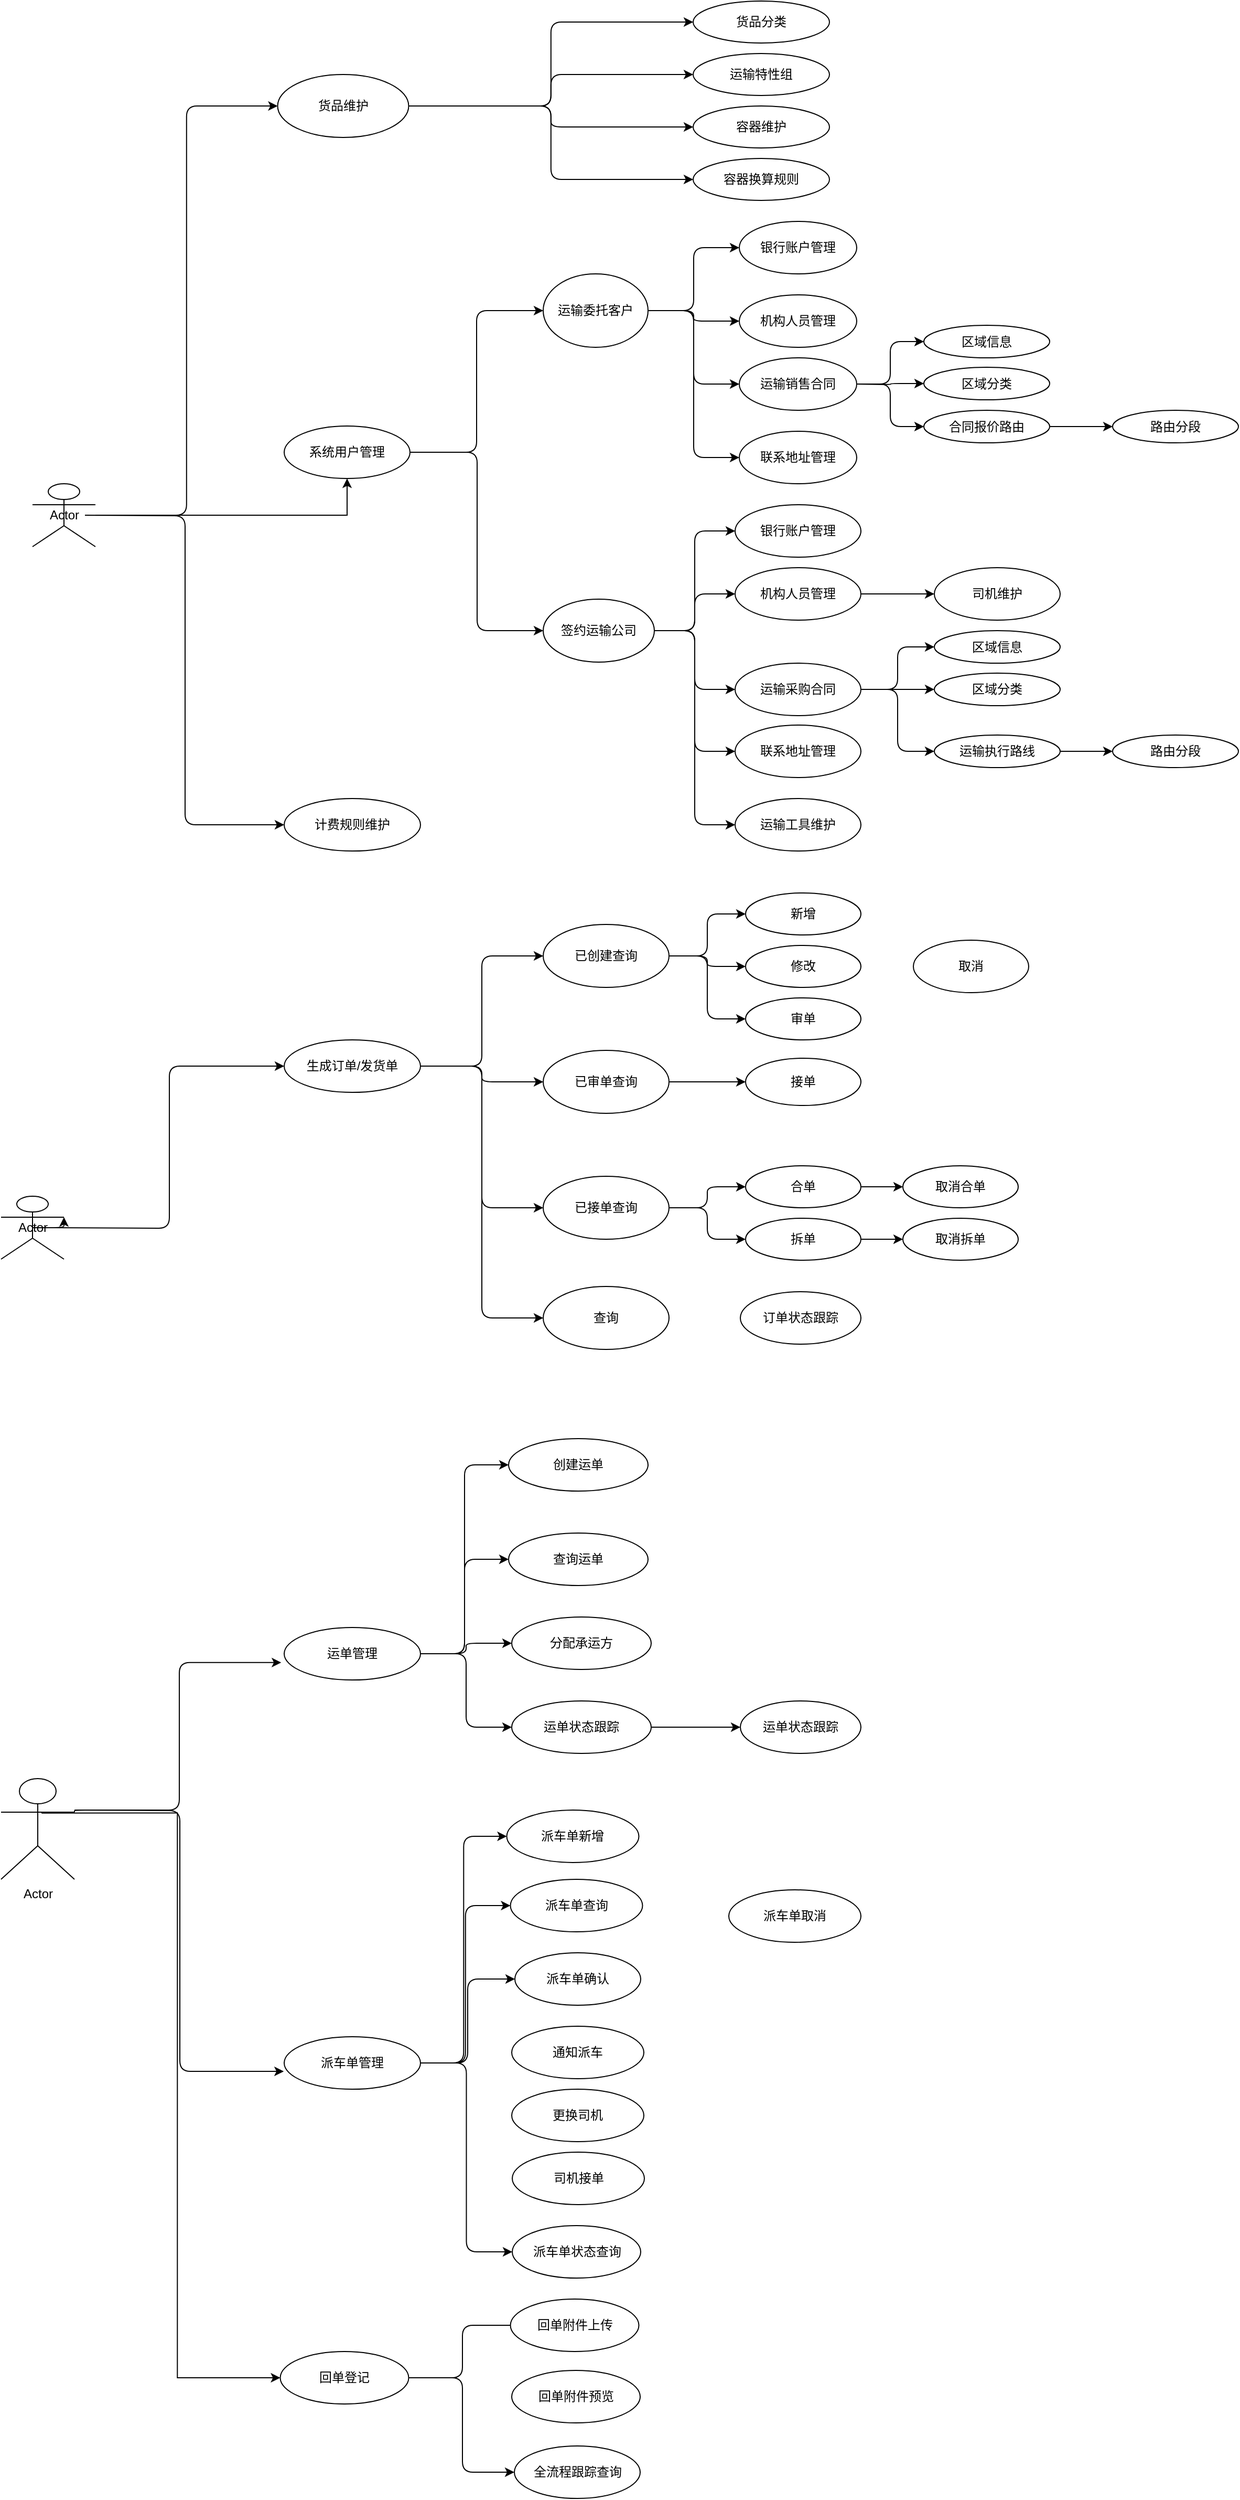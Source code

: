 <mxfile version="14.6.11" type="github">
  <diagram id="kKTmRhR4mgK1cSBu-74n" name="Page-1">
    <mxGraphModel dx="1865" dy="553" grid="1" gridSize="10" guides="1" tooltips="1" connect="1" arrows="1" fold="1" page="1" pageScale="1" pageWidth="827" pageHeight="1169" math="0" shadow="0">
      <root>
        <mxCell id="0" />
        <mxCell id="1" parent="0" />
        <mxCell id="11TxupdLAGD5MneOCEoi-136" style="edgeStyle=orthogonalEdgeStyle;orthogonalLoop=1;jettySize=auto;html=1;entryX=0;entryY=0.5;entryDx=0;entryDy=0;" parent="1" source="11TxupdLAGD5MneOCEoi-1" target="11TxupdLAGD5MneOCEoi-3" edge="1">
          <mxGeometry relative="1" as="geometry" />
        </mxCell>
        <mxCell id="11TxupdLAGD5MneOCEoi-138" style="edgeStyle=orthogonalEdgeStyle;orthogonalLoop=1;jettySize=auto;html=1;entryX=0;entryY=0.5;entryDx=0;entryDy=0;" parent="1" target="11TxupdLAGD5MneOCEoi-62" edge="1">
          <mxGeometry relative="1" as="geometry">
            <mxPoint x="-150" y="520" as="sourcePoint" />
          </mxGeometry>
        </mxCell>
        <mxCell id="xNCEri01r_94GPl6kIxv-6" style="edgeStyle=orthogonalEdgeStyle;rounded=0;orthogonalLoop=1;jettySize=auto;html=1;entryX=0.5;entryY=1;entryDx=0;entryDy=0;" edge="1" parent="1" source="11TxupdLAGD5MneOCEoi-1" target="11TxupdLAGD5MneOCEoi-9">
          <mxGeometry relative="1" as="geometry" />
        </mxCell>
        <mxCell id="11TxupdLAGD5MneOCEoi-1" value="Actor" style="shape=umlActor;verticalLabelPosition=middle;verticalAlign=middle;html=1;labelPosition=center;align=center;" parent="1" vertex="1">
          <mxGeometry x="-200" y="490" width="60" height="60" as="geometry" />
        </mxCell>
        <mxCell id="11TxupdLAGD5MneOCEoi-19" style="edgeStyle=orthogonalEdgeStyle;orthogonalLoop=1;jettySize=auto;html=1;exitX=1;exitY=0.5;exitDx=0;exitDy=0;entryX=0;entryY=0.5;entryDx=0;entryDy=0;labelPosition=center;verticalLabelPosition=middle;align=center;verticalAlign=middle;" parent="1" source="11TxupdLAGD5MneOCEoi-3" target="11TxupdLAGD5MneOCEoi-6" edge="1">
          <mxGeometry relative="1" as="geometry" />
        </mxCell>
        <mxCell id="11TxupdLAGD5MneOCEoi-20" style="edgeStyle=orthogonalEdgeStyle;orthogonalLoop=1;jettySize=auto;html=1;exitX=1;exitY=0.5;exitDx=0;exitDy=0;entryX=0;entryY=0.5;entryDx=0;entryDy=0;labelPosition=center;verticalLabelPosition=middle;align=center;verticalAlign=middle;" parent="1" source="11TxupdLAGD5MneOCEoi-3" target="11TxupdLAGD5MneOCEoi-7" edge="1">
          <mxGeometry relative="1" as="geometry" />
        </mxCell>
        <mxCell id="11TxupdLAGD5MneOCEoi-21" style="edgeStyle=orthogonalEdgeStyle;orthogonalLoop=1;jettySize=auto;html=1;exitX=1;exitY=0.5;exitDx=0;exitDy=0;entryX=0;entryY=0.5;entryDx=0;entryDy=0;labelPosition=center;verticalLabelPosition=middle;align=center;verticalAlign=middle;" parent="1" source="11TxupdLAGD5MneOCEoi-3" target="11TxupdLAGD5MneOCEoi-8" edge="1">
          <mxGeometry relative="1" as="geometry" />
        </mxCell>
        <mxCell id="11TxupdLAGD5MneOCEoi-74" style="edgeStyle=orthogonalEdgeStyle;orthogonalLoop=1;jettySize=auto;html=1;exitX=1;exitY=0.5;exitDx=0;exitDy=0;entryX=0;entryY=0.5;entryDx=0;entryDy=0;labelPosition=center;verticalLabelPosition=middle;align=center;verticalAlign=middle;" parent="1" source="11TxupdLAGD5MneOCEoi-3" target="11TxupdLAGD5MneOCEoi-5" edge="1">
          <mxGeometry relative="1" as="geometry" />
        </mxCell>
        <mxCell id="11TxupdLAGD5MneOCEoi-3" value="货品维护" style="ellipse;whiteSpace=wrap;html=1;labelPosition=center;verticalLabelPosition=middle;align=center;verticalAlign=middle;" parent="1" vertex="1">
          <mxGeometry x="33.75" y="100" width="125" height="60" as="geometry" />
        </mxCell>
        <mxCell id="11TxupdLAGD5MneOCEoi-5" value="货品分类" style="ellipse;whiteSpace=wrap;html=1;labelPosition=center;verticalLabelPosition=middle;align=center;verticalAlign=middle;" parent="1" vertex="1">
          <mxGeometry x="430" y="30" width="130" height="40" as="geometry" />
        </mxCell>
        <mxCell id="11TxupdLAGD5MneOCEoi-6" value="运输特性组" style="ellipse;whiteSpace=wrap;html=1;labelPosition=center;verticalLabelPosition=middle;align=center;verticalAlign=middle;" parent="1" vertex="1">
          <mxGeometry x="430" y="80" width="130" height="40" as="geometry" />
        </mxCell>
        <mxCell id="11TxupdLAGD5MneOCEoi-7" value="容器维护" style="ellipse;whiteSpace=wrap;html=1;labelPosition=center;verticalLabelPosition=middle;align=center;verticalAlign=middle;" parent="1" vertex="1">
          <mxGeometry x="430" y="130" width="130" height="40" as="geometry" />
        </mxCell>
        <mxCell id="11TxupdLAGD5MneOCEoi-8" value="容器换算规则" style="ellipse;whiteSpace=wrap;html=1;labelPosition=center;verticalLabelPosition=middle;align=center;verticalAlign=middle;" parent="1" vertex="1">
          <mxGeometry x="430" y="180" width="130" height="40" as="geometry" />
        </mxCell>
        <mxCell id="11TxupdLAGD5MneOCEoi-39" style="edgeStyle=orthogonalEdgeStyle;orthogonalLoop=1;jettySize=auto;html=1;exitX=1;exitY=0.5;exitDx=0;exitDy=0;entryX=0;entryY=0.5;entryDx=0;entryDy=0;labelPosition=center;verticalLabelPosition=middle;align=center;verticalAlign=middle;" parent="1" source="11TxupdLAGD5MneOCEoi-9" target="11TxupdLAGD5MneOCEoi-10" edge="1">
          <mxGeometry relative="1" as="geometry" />
        </mxCell>
        <mxCell id="11TxupdLAGD5MneOCEoi-40" style="edgeStyle=orthogonalEdgeStyle;orthogonalLoop=1;jettySize=auto;html=1;exitX=1;exitY=0.5;exitDx=0;exitDy=0;entryX=0;entryY=0.5;entryDx=0;entryDy=0;labelPosition=center;verticalLabelPosition=middle;align=center;verticalAlign=middle;" parent="1" source="11TxupdLAGD5MneOCEoi-9" target="11TxupdLAGD5MneOCEoi-12" edge="1">
          <mxGeometry relative="1" as="geometry">
            <Array as="points">
              <mxPoint x="224" y="460" />
              <mxPoint x="224" y="630" />
            </Array>
          </mxGeometry>
        </mxCell>
        <mxCell id="11TxupdLAGD5MneOCEoi-9" value="系统用户管理" style="ellipse;whiteSpace=wrap;html=1;labelPosition=center;verticalLabelPosition=middle;align=center;verticalAlign=middle;" parent="1" vertex="1">
          <mxGeometry x="40" y="435" width="120" height="50" as="geometry" />
        </mxCell>
        <mxCell id="11TxupdLAGD5MneOCEoi-25" style="edgeStyle=orthogonalEdgeStyle;orthogonalLoop=1;jettySize=auto;html=1;exitX=1;exitY=0.5;exitDx=0;exitDy=0;entryX=0;entryY=0.5;entryDx=0;entryDy=0;labelPosition=center;verticalLabelPosition=middle;align=center;verticalAlign=middle;" parent="1" source="11TxupdLAGD5MneOCEoi-10" target="11TxupdLAGD5MneOCEoi-16" edge="1">
          <mxGeometry relative="1" as="geometry">
            <mxPoint x="470" y="390" as="targetPoint" />
          </mxGeometry>
        </mxCell>
        <mxCell id="11TxupdLAGD5MneOCEoi-26" style="edgeStyle=orthogonalEdgeStyle;orthogonalLoop=1;jettySize=auto;html=1;exitX=1;exitY=0.5;exitDx=0;exitDy=0;entryX=0;entryY=0.5;entryDx=0;entryDy=0;labelPosition=center;verticalLabelPosition=middle;align=center;verticalAlign=middle;" parent="1" source="11TxupdLAGD5MneOCEoi-10" target="11TxupdLAGD5MneOCEoi-22" edge="1">
          <mxGeometry relative="1" as="geometry" />
        </mxCell>
        <mxCell id="11TxupdLAGD5MneOCEoi-43" style="edgeStyle=orthogonalEdgeStyle;orthogonalLoop=1;jettySize=auto;html=1;exitX=1;exitY=0.5;exitDx=0;exitDy=0;entryX=0;entryY=0.5;entryDx=0;entryDy=0;labelPosition=center;verticalLabelPosition=middle;align=center;verticalAlign=middle;" parent="1" source="11TxupdLAGD5MneOCEoi-10" target="11TxupdLAGD5MneOCEoi-41" edge="1">
          <mxGeometry relative="1" as="geometry" />
        </mxCell>
        <mxCell id="11TxupdLAGD5MneOCEoi-44" style="edgeStyle=orthogonalEdgeStyle;orthogonalLoop=1;jettySize=auto;html=1;exitX=1;exitY=0.5;exitDx=0;exitDy=0;entryX=0;entryY=0.5;entryDx=0;entryDy=0;labelPosition=center;verticalLabelPosition=middle;align=center;verticalAlign=middle;" parent="1" source="11TxupdLAGD5MneOCEoi-10" target="11TxupdLAGD5MneOCEoi-42" edge="1">
          <mxGeometry relative="1" as="geometry" />
        </mxCell>
        <mxCell id="11TxupdLAGD5MneOCEoi-10" value="运输委托客户" style="ellipse;whiteSpace=wrap;html=1;labelPosition=center;verticalLabelPosition=middle;align=center;verticalAlign=middle;" parent="1" vertex="1">
          <mxGeometry x="287" y="290" width="100" height="70" as="geometry" />
        </mxCell>
        <mxCell id="11TxupdLAGD5MneOCEoi-35" style="edgeStyle=orthogonalEdgeStyle;orthogonalLoop=1;jettySize=auto;html=1;exitX=1;exitY=0.5;exitDx=0;exitDy=0;entryX=0;entryY=0.5;entryDx=0;entryDy=0;labelPosition=center;verticalLabelPosition=middle;align=center;verticalAlign=middle;" parent="1" source="11TxupdLAGD5MneOCEoi-12" target="11TxupdLAGD5MneOCEoi-31" edge="1">
          <mxGeometry relative="1" as="geometry" />
        </mxCell>
        <mxCell id="11TxupdLAGD5MneOCEoi-36" style="edgeStyle=orthogonalEdgeStyle;orthogonalLoop=1;jettySize=auto;html=1;exitX=1;exitY=0.5;exitDx=0;exitDy=0;labelPosition=center;verticalLabelPosition=middle;align=center;verticalAlign=middle;" parent="1" source="11TxupdLAGD5MneOCEoi-12" target="11TxupdLAGD5MneOCEoi-32" edge="1">
          <mxGeometry relative="1" as="geometry" />
        </mxCell>
        <mxCell id="11TxupdLAGD5MneOCEoi-37" style="edgeStyle=orthogonalEdgeStyle;orthogonalLoop=1;jettySize=auto;html=1;exitX=1;exitY=0.5;exitDx=0;exitDy=0;entryX=0;entryY=0.5;entryDx=0;entryDy=0;labelPosition=center;verticalLabelPosition=middle;align=center;verticalAlign=middle;" parent="1" source="11TxupdLAGD5MneOCEoi-12" target="11TxupdLAGD5MneOCEoi-29" edge="1">
          <mxGeometry relative="1" as="geometry" />
        </mxCell>
        <mxCell id="11TxupdLAGD5MneOCEoi-38" style="edgeStyle=orthogonalEdgeStyle;orthogonalLoop=1;jettySize=auto;html=1;exitX=1;exitY=0.5;exitDx=0;exitDy=0;entryX=0;entryY=0.5;entryDx=0;entryDy=0;labelPosition=center;verticalLabelPosition=middle;align=center;verticalAlign=middle;" parent="1" source="11TxupdLAGD5MneOCEoi-12" target="11TxupdLAGD5MneOCEoi-30" edge="1">
          <mxGeometry relative="1" as="geometry" />
        </mxCell>
        <mxCell id="11TxupdLAGD5MneOCEoi-69" style="edgeStyle=orthogonalEdgeStyle;orthogonalLoop=1;jettySize=auto;html=1;exitX=1;exitY=0.5;exitDx=0;exitDy=0;entryX=0;entryY=0.5;entryDx=0;entryDy=0;labelPosition=center;verticalLabelPosition=middle;align=center;verticalAlign=middle;" parent="1" source="11TxupdLAGD5MneOCEoi-12" target="11TxupdLAGD5MneOCEoi-65" edge="1">
          <mxGeometry relative="1" as="geometry" />
        </mxCell>
        <mxCell id="11TxupdLAGD5MneOCEoi-12" value="签约运输公司" style="ellipse;whiteSpace=wrap;html=1;labelPosition=center;verticalLabelPosition=middle;align=center;verticalAlign=middle;" parent="1" vertex="1">
          <mxGeometry x="287" y="600" width="106" height="60" as="geometry" />
        </mxCell>
        <mxCell id="11TxupdLAGD5MneOCEoi-51" style="edgeStyle=orthogonalEdgeStyle;orthogonalLoop=1;jettySize=auto;html=1;exitX=1;exitY=0.5;exitDx=0;exitDy=0;entryX=0;entryY=0.5;entryDx=0;entryDy=0;labelPosition=center;verticalLabelPosition=middle;align=center;verticalAlign=middle;" parent="1" source="11TxupdLAGD5MneOCEoi-16" target="11TxupdLAGD5MneOCEoi-45" edge="1">
          <mxGeometry relative="1" as="geometry" />
        </mxCell>
        <mxCell id="11TxupdLAGD5MneOCEoi-52" style="edgeStyle=orthogonalEdgeStyle;orthogonalLoop=1;jettySize=auto;html=1;entryX=0;entryY=0.5;entryDx=0;entryDy=0;labelPosition=center;verticalLabelPosition=middle;align=center;verticalAlign=middle;" parent="1" target="11TxupdLAGD5MneOCEoi-46" edge="1">
          <mxGeometry relative="1" as="geometry">
            <mxPoint x="586" y="395" as="sourcePoint" />
          </mxGeometry>
        </mxCell>
        <mxCell id="11TxupdLAGD5MneOCEoi-53" style="edgeStyle=orthogonalEdgeStyle;orthogonalLoop=1;jettySize=auto;html=1;exitX=1;exitY=0.5;exitDx=0;exitDy=0;entryX=0;entryY=0.5;entryDx=0;entryDy=0;labelPosition=center;verticalLabelPosition=middle;align=center;verticalAlign=middle;" parent="1" source="11TxupdLAGD5MneOCEoi-16" target="11TxupdLAGD5MneOCEoi-47" edge="1">
          <mxGeometry relative="1" as="geometry" />
        </mxCell>
        <mxCell id="11TxupdLAGD5MneOCEoi-16" value="运输销售合同" style="ellipse;whiteSpace=wrap;html=1;labelPosition=center;verticalLabelPosition=middle;align=center;verticalAlign=middle;" parent="1" vertex="1">
          <mxGeometry x="474" y="370" width="112" height="50" as="geometry" />
        </mxCell>
        <mxCell id="11TxupdLAGD5MneOCEoi-22" value="联系地址管理" style="ellipse;whiteSpace=wrap;html=1;labelPosition=center;verticalLabelPosition=middle;align=center;verticalAlign=middle;" parent="1" vertex="1">
          <mxGeometry x="474" y="440" width="112" height="50" as="geometry" />
        </mxCell>
        <mxCell id="11TxupdLAGD5MneOCEoi-54" style="edgeStyle=orthogonalEdgeStyle;orthogonalLoop=1;jettySize=auto;html=1;exitX=1;exitY=0.5;exitDx=0;exitDy=0;entryX=0;entryY=0.5;entryDx=0;entryDy=0;labelPosition=center;verticalLabelPosition=middle;align=center;verticalAlign=middle;" parent="1" source="11TxupdLAGD5MneOCEoi-29" target="11TxupdLAGD5MneOCEoi-48" edge="1">
          <mxGeometry relative="1" as="geometry" />
        </mxCell>
        <mxCell id="11TxupdLAGD5MneOCEoi-55" style="edgeStyle=orthogonalEdgeStyle;orthogonalLoop=1;jettySize=auto;html=1;exitX=1;exitY=0.5;exitDx=0;exitDy=0;entryX=0;entryY=0.5;entryDx=0;entryDy=0;labelPosition=center;verticalLabelPosition=middle;align=center;verticalAlign=middle;" parent="1" source="11TxupdLAGD5MneOCEoi-29" target="11TxupdLAGD5MneOCEoi-49" edge="1">
          <mxGeometry relative="1" as="geometry" />
        </mxCell>
        <mxCell id="11TxupdLAGD5MneOCEoi-56" style="edgeStyle=orthogonalEdgeStyle;orthogonalLoop=1;jettySize=auto;html=1;exitX=1;exitY=0.5;exitDx=0;exitDy=0;entryX=0;entryY=0.5;entryDx=0;entryDy=0;labelPosition=center;verticalLabelPosition=middle;align=center;verticalAlign=middle;" parent="1" source="11TxupdLAGD5MneOCEoi-29" target="11TxupdLAGD5MneOCEoi-50" edge="1">
          <mxGeometry relative="1" as="geometry" />
        </mxCell>
        <mxCell id="11TxupdLAGD5MneOCEoi-29" value="运输采购合同" style="ellipse;whiteSpace=wrap;html=1;labelPosition=center;verticalLabelPosition=middle;align=center;verticalAlign=middle;" parent="1" vertex="1">
          <mxGeometry x="470" y="661" width="120" height="50" as="geometry" />
        </mxCell>
        <mxCell id="11TxupdLAGD5MneOCEoi-30" value="联系地址管理" style="ellipse;whiteSpace=wrap;html=1;labelPosition=center;verticalLabelPosition=middle;align=center;verticalAlign=middle;" parent="1" vertex="1">
          <mxGeometry x="470" y="720" width="120" height="50" as="geometry" />
        </mxCell>
        <mxCell id="11TxupdLAGD5MneOCEoi-31" value="银行账户管理" style="ellipse;whiteSpace=wrap;html=1;labelPosition=center;verticalLabelPosition=middle;align=center;verticalAlign=middle;" parent="1" vertex="1">
          <mxGeometry x="470" y="510" width="120" height="50" as="geometry" />
        </mxCell>
        <mxCell id="11TxupdLAGD5MneOCEoi-68" style="edgeStyle=orthogonalEdgeStyle;orthogonalLoop=1;jettySize=auto;html=1;exitX=1;exitY=0.5;exitDx=0;exitDy=0;entryX=0;entryY=0.5;entryDx=0;entryDy=0;labelPosition=center;verticalLabelPosition=middle;align=center;verticalAlign=middle;" parent="1" source="11TxupdLAGD5MneOCEoi-32" target="11TxupdLAGD5MneOCEoi-67" edge="1">
          <mxGeometry relative="1" as="geometry" />
        </mxCell>
        <mxCell id="11TxupdLAGD5MneOCEoi-32" value="机构人员管理" style="ellipse;whiteSpace=wrap;html=1;labelPosition=center;verticalLabelPosition=middle;align=center;verticalAlign=middle;" parent="1" vertex="1">
          <mxGeometry x="470" y="570" width="120" height="50" as="geometry" />
        </mxCell>
        <mxCell id="11TxupdLAGD5MneOCEoi-41" value="银行账户管理" style="ellipse;whiteSpace=wrap;html=1;labelPosition=center;verticalLabelPosition=middle;align=center;verticalAlign=middle;" parent="1" vertex="1">
          <mxGeometry x="474" y="240" width="112" height="50" as="geometry" />
        </mxCell>
        <mxCell id="11TxupdLAGD5MneOCEoi-42" value="机构人员管理" style="ellipse;whiteSpace=wrap;html=1;labelPosition=center;verticalLabelPosition=middle;align=center;verticalAlign=middle;" parent="1" vertex="1">
          <mxGeometry x="474" y="310" width="112" height="50" as="geometry" />
        </mxCell>
        <mxCell id="11TxupdLAGD5MneOCEoi-45" value="区域信息" style="ellipse;whiteSpace=wrap;html=1;labelPosition=center;verticalLabelPosition=middle;align=center;verticalAlign=middle;" parent="1" vertex="1">
          <mxGeometry x="650" y="339" width="120" height="31" as="geometry" />
        </mxCell>
        <mxCell id="11TxupdLAGD5MneOCEoi-46" value="区域分类" style="ellipse;whiteSpace=wrap;html=1;labelPosition=center;verticalLabelPosition=middle;align=center;verticalAlign=middle;" parent="1" vertex="1">
          <mxGeometry x="650" y="379" width="120" height="31" as="geometry" />
        </mxCell>
        <mxCell id="11TxupdLAGD5MneOCEoi-60" style="edgeStyle=orthogonalEdgeStyle;orthogonalLoop=1;jettySize=auto;html=1;exitX=1;exitY=0.5;exitDx=0;exitDy=0;labelPosition=center;verticalLabelPosition=middle;align=center;verticalAlign=middle;" parent="1" source="11TxupdLAGD5MneOCEoi-47" target="11TxupdLAGD5MneOCEoi-58" edge="1">
          <mxGeometry relative="1" as="geometry" />
        </mxCell>
        <mxCell id="11TxupdLAGD5MneOCEoi-47" value="合同报价路由" style="ellipse;whiteSpace=wrap;html=1;labelPosition=center;verticalLabelPosition=middle;align=center;verticalAlign=middle;" parent="1" vertex="1">
          <mxGeometry x="650" y="420" width="120" height="31" as="geometry" />
        </mxCell>
        <mxCell id="11TxupdLAGD5MneOCEoi-48" value="区域信息" style="ellipse;whiteSpace=wrap;html=1;labelPosition=center;verticalLabelPosition=middle;align=center;verticalAlign=middle;" parent="1" vertex="1">
          <mxGeometry x="660" y="630" width="120" height="31" as="geometry" />
        </mxCell>
        <mxCell id="11TxupdLAGD5MneOCEoi-49" value="区域分类" style="ellipse;whiteSpace=wrap;html=1;labelPosition=center;verticalLabelPosition=middle;align=center;verticalAlign=middle;" parent="1" vertex="1">
          <mxGeometry x="660" y="670.5" width="120" height="31" as="geometry" />
        </mxCell>
        <mxCell id="11TxupdLAGD5MneOCEoi-61" style="edgeStyle=orthogonalEdgeStyle;orthogonalLoop=1;jettySize=auto;html=1;exitX=1;exitY=0.5;exitDx=0;exitDy=0;entryX=0;entryY=0.5;entryDx=0;entryDy=0;labelPosition=center;verticalLabelPosition=middle;align=center;verticalAlign=middle;" parent="1" source="11TxupdLAGD5MneOCEoi-50" target="11TxupdLAGD5MneOCEoi-59" edge="1">
          <mxGeometry relative="1" as="geometry" />
        </mxCell>
        <mxCell id="11TxupdLAGD5MneOCEoi-50" value="运输执行路线" style="ellipse;whiteSpace=wrap;html=1;labelPosition=center;verticalLabelPosition=middle;align=center;verticalAlign=middle;" parent="1" vertex="1">
          <mxGeometry x="660" y="729.5" width="120" height="31" as="geometry" />
        </mxCell>
        <mxCell id="11TxupdLAGD5MneOCEoi-58" value="路由分段" style="ellipse;whiteSpace=wrap;html=1;labelPosition=center;verticalLabelPosition=middle;align=center;verticalAlign=middle;" parent="1" vertex="1">
          <mxGeometry x="830" y="420" width="120" height="31" as="geometry" />
        </mxCell>
        <mxCell id="11TxupdLAGD5MneOCEoi-59" value="路由分段" style="ellipse;whiteSpace=wrap;html=1;labelPosition=center;verticalLabelPosition=middle;align=center;verticalAlign=middle;" parent="1" vertex="1">
          <mxGeometry x="830" y="729.5" width="120" height="31" as="geometry" />
        </mxCell>
        <mxCell id="11TxupdLAGD5MneOCEoi-62" value="计费规则维护&lt;br&gt;" style="ellipse;whiteSpace=wrap;html=1;labelPosition=center;verticalLabelPosition=middle;align=center;verticalAlign=middle;" parent="1" vertex="1">
          <mxGeometry x="40" y="790" width="130" height="50" as="geometry" />
        </mxCell>
        <mxCell id="11TxupdLAGD5MneOCEoi-93" style="edgeStyle=orthogonalEdgeStyle;orthogonalLoop=1;jettySize=auto;html=1;exitX=1;exitY=0.5;exitDx=0;exitDy=0;entryX=0;entryY=0.5;entryDx=0;entryDy=0;labelPosition=center;verticalLabelPosition=middle;align=center;verticalAlign=middle;" parent="1" source="11TxupdLAGD5MneOCEoi-63" target="11TxupdLAGD5MneOCEoi-75" edge="1">
          <mxGeometry relative="1" as="geometry" />
        </mxCell>
        <mxCell id="11TxupdLAGD5MneOCEoi-94" style="edgeStyle=orthogonalEdgeStyle;orthogonalLoop=1;jettySize=auto;html=1;exitX=1;exitY=0.5;exitDx=0;exitDy=0;entryX=0;entryY=0.5;entryDx=0;entryDy=0;labelPosition=center;verticalLabelPosition=middle;align=center;verticalAlign=middle;" parent="1" source="11TxupdLAGD5MneOCEoi-63" target="11TxupdLAGD5MneOCEoi-76" edge="1">
          <mxGeometry relative="1" as="geometry" />
        </mxCell>
        <mxCell id="11TxupdLAGD5MneOCEoi-95" style="edgeStyle=orthogonalEdgeStyle;orthogonalLoop=1;jettySize=auto;html=1;exitX=1;exitY=0.5;exitDx=0;exitDy=0;entryX=0;entryY=0.5;entryDx=0;entryDy=0;labelPosition=center;verticalLabelPosition=middle;align=center;verticalAlign=middle;" parent="1" source="11TxupdLAGD5MneOCEoi-63" target="11TxupdLAGD5MneOCEoi-84" edge="1">
          <mxGeometry relative="1" as="geometry" />
        </mxCell>
        <mxCell id="11TxupdLAGD5MneOCEoi-123" style="edgeStyle=orthogonalEdgeStyle;orthogonalLoop=1;jettySize=auto;html=1;exitX=1;exitY=0.5;exitDx=0;exitDy=0;entryX=0;entryY=0.5;entryDx=0;entryDy=0;labelPosition=center;verticalLabelPosition=middle;align=center;verticalAlign=middle;" parent="1" source="11TxupdLAGD5MneOCEoi-63" target="11TxupdLAGD5MneOCEoi-99" edge="1">
          <mxGeometry relative="1" as="geometry" />
        </mxCell>
        <mxCell id="11TxupdLAGD5MneOCEoi-63" value="生成订单/发货单" style="ellipse;whiteSpace=wrap;html=1;labelPosition=center;verticalLabelPosition=middle;align=center;verticalAlign=middle;" parent="1" vertex="1">
          <mxGeometry x="40" y="1020" width="130" height="50" as="geometry" />
        </mxCell>
        <mxCell id="11TxupdLAGD5MneOCEoi-143" style="edgeStyle=orthogonalEdgeStyle;orthogonalLoop=1;jettySize=auto;html=1;exitX=1;exitY=0.5;exitDx=0;exitDy=0;entryX=0;entryY=0.5;entryDx=0;entryDy=0;" parent="1" source="11TxupdLAGD5MneOCEoi-64" target="11TxupdLAGD5MneOCEoi-103" edge="1">
          <mxGeometry relative="1" as="geometry" />
        </mxCell>
        <mxCell id="11TxupdLAGD5MneOCEoi-144" style="edgeStyle=orthogonalEdgeStyle;orthogonalLoop=1;jettySize=auto;html=1;exitX=1;exitY=0.5;exitDx=0;exitDy=0;entryX=0;entryY=0.5;entryDx=0;entryDy=0;" parent="1" source="11TxupdLAGD5MneOCEoi-64" target="11TxupdLAGD5MneOCEoi-106" edge="1">
          <mxGeometry relative="1" as="geometry" />
        </mxCell>
        <mxCell id="11TxupdLAGD5MneOCEoi-145" style="edgeStyle=orthogonalEdgeStyle;orthogonalLoop=1;jettySize=auto;html=1;exitX=1;exitY=0.5;exitDx=0;exitDy=0;entryX=0;entryY=0.5;entryDx=0;entryDy=0;" parent="1" source="11TxupdLAGD5MneOCEoi-64" target="11TxupdLAGD5MneOCEoi-104" edge="1">
          <mxGeometry relative="1" as="geometry" />
        </mxCell>
        <mxCell id="11TxupdLAGD5MneOCEoi-146" style="edgeStyle=orthogonalEdgeStyle;orthogonalLoop=1;jettySize=auto;html=1;exitX=1;exitY=0.5;exitDx=0;exitDy=0;" parent="1" source="11TxupdLAGD5MneOCEoi-64" target="11TxupdLAGD5MneOCEoi-105" edge="1">
          <mxGeometry relative="1" as="geometry" />
        </mxCell>
        <mxCell id="11TxupdLAGD5MneOCEoi-64" value="运单管理" style="ellipse;whiteSpace=wrap;html=1;labelPosition=center;verticalLabelPosition=middle;align=center;verticalAlign=middle;" parent="1" vertex="1">
          <mxGeometry x="40" y="1580" width="130" height="50" as="geometry" />
        </mxCell>
        <mxCell id="11TxupdLAGD5MneOCEoi-65" value="运输工具维护" style="ellipse;whiteSpace=wrap;html=1;labelPosition=center;verticalLabelPosition=middle;align=center;verticalAlign=middle;" parent="1" vertex="1">
          <mxGeometry x="470" y="790" width="120" height="50" as="geometry" />
        </mxCell>
        <mxCell id="11TxupdLAGD5MneOCEoi-67" value="司机维护" style="ellipse;whiteSpace=wrap;html=1;labelPosition=center;verticalLabelPosition=middle;align=center;verticalAlign=middle;" parent="1" vertex="1">
          <mxGeometry x="660" y="570" width="120" height="50" as="geometry" />
        </mxCell>
        <mxCell id="11TxupdLAGD5MneOCEoi-154" style="edgeStyle=orthogonalEdgeStyle;orthogonalLoop=1;jettySize=auto;html=1;entryX=0;entryY=0.5;entryDx=0;entryDy=0;" parent="1" target="11TxupdLAGD5MneOCEoi-63" edge="1">
          <mxGeometry relative="1" as="geometry">
            <mxPoint x="-180" y="1199" as="sourcePoint" />
          </mxGeometry>
        </mxCell>
        <mxCell id="11TxupdLAGD5MneOCEoi-70" value="Actor" style="shape=umlActor;verticalLabelPosition=middle;verticalAlign=middle;html=1;labelPosition=center;align=center;" parent="1" vertex="1">
          <mxGeometry x="-230" y="1169" width="60" height="60" as="geometry" />
        </mxCell>
        <mxCell id="11TxupdLAGD5MneOCEoi-96" style="edgeStyle=orthogonalEdgeStyle;orthogonalLoop=1;jettySize=auto;html=1;exitX=1;exitY=0.5;exitDx=0;exitDy=0;entryX=0;entryY=0.5;entryDx=0;entryDy=0;labelPosition=center;verticalLabelPosition=middle;align=center;verticalAlign=middle;" parent="1" source="11TxupdLAGD5MneOCEoi-75" target="11TxupdLAGD5MneOCEoi-80" edge="1">
          <mxGeometry relative="1" as="geometry" />
        </mxCell>
        <mxCell id="11TxupdLAGD5MneOCEoi-97" style="edgeStyle=orthogonalEdgeStyle;orthogonalLoop=1;jettySize=auto;html=1;exitX=1;exitY=0.5;exitDx=0;exitDy=0;entryX=0;entryY=0.5;entryDx=0;entryDy=0;labelPosition=center;verticalLabelPosition=middle;align=center;verticalAlign=middle;" parent="1" source="11TxupdLAGD5MneOCEoi-75" target="11TxupdLAGD5MneOCEoi-81" edge="1">
          <mxGeometry relative="1" as="geometry" />
        </mxCell>
        <mxCell id="11TxupdLAGD5MneOCEoi-98" style="edgeStyle=orthogonalEdgeStyle;orthogonalLoop=1;jettySize=auto;html=1;exitX=1;exitY=0.5;exitDx=0;exitDy=0;entryX=0;entryY=0.5;entryDx=0;entryDy=0;labelPosition=center;verticalLabelPosition=middle;align=center;verticalAlign=middle;" parent="1" source="11TxupdLAGD5MneOCEoi-75" target="11TxupdLAGD5MneOCEoi-82" edge="1">
          <mxGeometry relative="1" as="geometry" />
        </mxCell>
        <mxCell id="11TxupdLAGD5MneOCEoi-75" value="已创建查询" style="ellipse;whiteSpace=wrap;html=1;labelPosition=center;verticalLabelPosition=middle;align=center;verticalAlign=middle;" parent="1" vertex="1">
          <mxGeometry x="287" y="910" width="120" height="60" as="geometry" />
        </mxCell>
        <mxCell id="11TxupdLAGD5MneOCEoi-79" value="" style="edgeStyle=orthogonalEdgeStyle;orthogonalLoop=1;jettySize=auto;html=1;labelPosition=center;verticalLabelPosition=middle;align=center;verticalAlign=middle;" parent="1" source="11TxupdLAGD5MneOCEoi-76" target="11TxupdLAGD5MneOCEoi-78" edge="1">
          <mxGeometry relative="1" as="geometry" />
        </mxCell>
        <mxCell id="11TxupdLAGD5MneOCEoi-76" value="已审单查询" style="ellipse;whiteSpace=wrap;html=1;labelPosition=center;verticalLabelPosition=middle;align=center;verticalAlign=middle;" parent="1" vertex="1">
          <mxGeometry x="287" y="1030" width="120" height="60" as="geometry" />
        </mxCell>
        <mxCell id="11TxupdLAGD5MneOCEoi-78" value="接单" style="ellipse;whiteSpace=wrap;html=1;labelPosition=center;verticalLabelPosition=middle;align=center;verticalAlign=middle;" parent="1" vertex="1">
          <mxGeometry x="480" y="1037.5" width="110" height="45" as="geometry" />
        </mxCell>
        <mxCell id="11TxupdLAGD5MneOCEoi-80" value="新增" style="ellipse;whiteSpace=wrap;html=1;labelPosition=center;verticalLabelPosition=middle;align=center;verticalAlign=middle;" parent="1" vertex="1">
          <mxGeometry x="480" y="880" width="110" height="40" as="geometry" />
        </mxCell>
        <mxCell id="11TxupdLAGD5MneOCEoi-81" value="修改" style="ellipse;whiteSpace=wrap;html=1;labelPosition=center;verticalLabelPosition=middle;align=center;verticalAlign=middle;" parent="1" vertex="1">
          <mxGeometry x="480" y="930" width="110" height="40" as="geometry" />
        </mxCell>
        <mxCell id="11TxupdLAGD5MneOCEoi-82" value="审单" style="ellipse;whiteSpace=wrap;html=1;labelPosition=center;verticalLabelPosition=middle;align=center;verticalAlign=middle;" parent="1" vertex="1">
          <mxGeometry x="480" y="980" width="110" height="40" as="geometry" />
        </mxCell>
        <mxCell id="11TxupdLAGD5MneOCEoi-83" value="取消" style="ellipse;whiteSpace=wrap;html=1;labelPosition=center;verticalLabelPosition=middle;align=center;verticalAlign=middle;" parent="1" vertex="1">
          <mxGeometry x="640" y="925" width="110" height="50" as="geometry" />
        </mxCell>
        <mxCell id="11TxupdLAGD5MneOCEoi-89" style="edgeStyle=orthogonalEdgeStyle;orthogonalLoop=1;jettySize=auto;html=1;exitX=1;exitY=0.5;exitDx=0;exitDy=0;entryX=0;entryY=0.5;entryDx=0;entryDy=0;labelPosition=center;verticalLabelPosition=middle;align=center;verticalAlign=middle;" parent="1" source="11TxupdLAGD5MneOCEoi-84" target="11TxupdLAGD5MneOCEoi-85" edge="1">
          <mxGeometry relative="1" as="geometry" />
        </mxCell>
        <mxCell id="11TxupdLAGD5MneOCEoi-90" style="edgeStyle=orthogonalEdgeStyle;orthogonalLoop=1;jettySize=auto;html=1;exitX=1;exitY=0.5;exitDx=0;exitDy=0;entryX=0;entryY=0.5;entryDx=0;entryDy=0;labelPosition=center;verticalLabelPosition=middle;align=center;verticalAlign=middle;" parent="1" source="11TxupdLAGD5MneOCEoi-84" target="11TxupdLAGD5MneOCEoi-86" edge="1">
          <mxGeometry relative="1" as="geometry" />
        </mxCell>
        <mxCell id="11TxupdLAGD5MneOCEoi-84" value="已接单查询" style="ellipse;whiteSpace=wrap;html=1;labelPosition=center;verticalLabelPosition=middle;align=center;verticalAlign=middle;" parent="1" vertex="1">
          <mxGeometry x="287" y="1150" width="120" height="60" as="geometry" />
        </mxCell>
        <mxCell id="11TxupdLAGD5MneOCEoi-91" style="edgeStyle=orthogonalEdgeStyle;orthogonalLoop=1;jettySize=auto;html=1;exitX=1;exitY=0.5;exitDx=0;exitDy=0;entryX=0;entryY=0.5;entryDx=0;entryDy=0;labelPosition=center;verticalLabelPosition=middle;align=center;verticalAlign=middle;" parent="1" source="11TxupdLAGD5MneOCEoi-85" target="11TxupdLAGD5MneOCEoi-87" edge="1">
          <mxGeometry relative="1" as="geometry" />
        </mxCell>
        <mxCell id="11TxupdLAGD5MneOCEoi-85" value="合单" style="ellipse;whiteSpace=wrap;html=1;labelPosition=center;verticalLabelPosition=middle;align=center;verticalAlign=middle;" parent="1" vertex="1">
          <mxGeometry x="480" y="1140" width="110" height="40" as="geometry" />
        </mxCell>
        <mxCell id="11TxupdLAGD5MneOCEoi-92" style="edgeStyle=orthogonalEdgeStyle;orthogonalLoop=1;jettySize=auto;html=1;exitX=1;exitY=0.5;exitDx=0;exitDy=0;entryX=0;entryY=0.5;entryDx=0;entryDy=0;labelPosition=center;verticalLabelPosition=middle;align=center;verticalAlign=middle;" parent="1" source="11TxupdLAGD5MneOCEoi-86" target="11TxupdLAGD5MneOCEoi-88" edge="1">
          <mxGeometry relative="1" as="geometry" />
        </mxCell>
        <mxCell id="11TxupdLAGD5MneOCEoi-86" value="拆单" style="ellipse;whiteSpace=wrap;html=1;labelPosition=center;verticalLabelPosition=middle;align=center;verticalAlign=middle;" parent="1" vertex="1">
          <mxGeometry x="480" y="1190" width="110" height="40" as="geometry" />
        </mxCell>
        <mxCell id="11TxupdLAGD5MneOCEoi-87" value="取消合单" style="ellipse;whiteSpace=wrap;html=1;labelPosition=center;verticalLabelPosition=middle;align=center;verticalAlign=middle;" parent="1" vertex="1">
          <mxGeometry x="630" y="1140" width="110" height="40" as="geometry" />
        </mxCell>
        <mxCell id="11TxupdLAGD5MneOCEoi-88" value="取消拆单" style="ellipse;whiteSpace=wrap;html=1;labelPosition=center;verticalLabelPosition=middle;align=center;verticalAlign=middle;" parent="1" vertex="1">
          <mxGeometry x="630" y="1190" width="110" height="40" as="geometry" />
        </mxCell>
        <mxCell id="11TxupdLAGD5MneOCEoi-99" value="查询" style="ellipse;whiteSpace=wrap;html=1;labelPosition=center;verticalLabelPosition=middle;align=center;verticalAlign=middle;" parent="1" vertex="1">
          <mxGeometry x="287" y="1255" width="120" height="60" as="geometry" />
        </mxCell>
        <mxCell id="11TxupdLAGD5MneOCEoi-100" value="订单状态跟踪" style="ellipse;whiteSpace=wrap;html=1;labelPosition=center;verticalLabelPosition=middle;align=center;verticalAlign=middle;" parent="1" vertex="1">
          <mxGeometry x="475" y="1260" width="115" height="50" as="geometry" />
        </mxCell>
        <mxCell id="11TxupdLAGD5MneOCEoi-103" value="创建运单" style="ellipse;whiteSpace=wrap;html=1;labelPosition=center;verticalLabelPosition=middle;align=center;verticalAlign=middle;" parent="1" vertex="1">
          <mxGeometry x="254" y="1400" width="133" height="50" as="geometry" />
        </mxCell>
        <mxCell id="11TxupdLAGD5MneOCEoi-104" value="查询运单" style="ellipse;whiteSpace=wrap;html=1;labelPosition=center;verticalLabelPosition=middle;align=center;verticalAlign=middle;" parent="1" vertex="1">
          <mxGeometry x="254" y="1490" width="133" height="50" as="geometry" />
        </mxCell>
        <mxCell id="11TxupdLAGD5MneOCEoi-105" value="分配承运方" style="ellipse;whiteSpace=wrap;html=1;labelPosition=center;verticalLabelPosition=middle;align=center;verticalAlign=middle;" parent="1" vertex="1">
          <mxGeometry x="257" y="1570" width="133" height="50" as="geometry" />
        </mxCell>
        <mxCell id="11TxupdLAGD5MneOCEoi-147" style="edgeStyle=orthogonalEdgeStyle;orthogonalLoop=1;jettySize=auto;html=1;exitX=1;exitY=0.5;exitDx=0;exitDy=0;entryX=0;entryY=0.5;entryDx=0;entryDy=0;" parent="1" source="11TxupdLAGD5MneOCEoi-106" target="11TxupdLAGD5MneOCEoi-107" edge="1">
          <mxGeometry relative="1" as="geometry" />
        </mxCell>
        <mxCell id="11TxupdLAGD5MneOCEoi-106" value="运单状态跟踪" style="ellipse;whiteSpace=wrap;html=1;labelPosition=center;verticalLabelPosition=middle;align=center;verticalAlign=middle;" parent="1" vertex="1">
          <mxGeometry x="257" y="1650" width="133" height="50" as="geometry" />
        </mxCell>
        <mxCell id="11TxupdLAGD5MneOCEoi-107" value="运单状态跟踪" style="ellipse;whiteSpace=wrap;html=1;labelPosition=center;verticalLabelPosition=middle;align=center;verticalAlign=middle;" parent="1" vertex="1">
          <mxGeometry x="475" y="1650" width="115" height="50" as="geometry" />
        </mxCell>
        <mxCell id="11TxupdLAGD5MneOCEoi-148" style="edgeStyle=orthogonalEdgeStyle;orthogonalLoop=1;jettySize=auto;html=1;exitX=1;exitY=0.5;exitDx=0;exitDy=0;entryX=0;entryY=0.5;entryDx=0;entryDy=0;" parent="1" source="11TxupdLAGD5MneOCEoi-108" target="11TxupdLAGD5MneOCEoi-109" edge="1">
          <mxGeometry relative="1" as="geometry" />
        </mxCell>
        <mxCell id="11TxupdLAGD5MneOCEoi-149" style="edgeStyle=orthogonalEdgeStyle;orthogonalLoop=1;jettySize=auto;html=1;exitX=1;exitY=0.5;exitDx=0;exitDy=0;entryX=0;entryY=0.5;entryDx=0;entryDy=0;" parent="1" source="11TxupdLAGD5MneOCEoi-108" target="11TxupdLAGD5MneOCEoi-110" edge="1">
          <mxGeometry relative="1" as="geometry" />
        </mxCell>
        <mxCell id="11TxupdLAGD5MneOCEoi-150" style="edgeStyle=orthogonalEdgeStyle;orthogonalLoop=1;jettySize=auto;html=1;exitX=1;exitY=0.5;exitDx=0;exitDy=0;entryX=0;entryY=0.5;entryDx=0;entryDy=0;" parent="1" source="11TxupdLAGD5MneOCEoi-108" target="11TxupdLAGD5MneOCEoi-111" edge="1">
          <mxGeometry relative="1" as="geometry" />
        </mxCell>
        <mxCell id="xNCEri01r_94GPl6kIxv-2" style="edgeStyle=orthogonalEdgeStyle;orthogonalLoop=1;jettySize=auto;html=1;exitX=1;exitY=0.5;exitDx=0;exitDy=0;entryX=0;entryY=0.5;entryDx=0;entryDy=0;" edge="1" parent="1" source="11TxupdLAGD5MneOCEoi-108" target="11TxupdLAGD5MneOCEoi-116">
          <mxGeometry relative="1" as="geometry" />
        </mxCell>
        <mxCell id="11TxupdLAGD5MneOCEoi-108" value="派车单管理" style="ellipse;whiteSpace=wrap;html=1;labelPosition=center;verticalLabelPosition=middle;align=center;verticalAlign=middle;" parent="1" vertex="1">
          <mxGeometry x="40" y="1970" width="130" height="50" as="geometry" />
        </mxCell>
        <mxCell id="11TxupdLAGD5MneOCEoi-109" value="派车单新增" style="ellipse;whiteSpace=wrap;html=1;labelPosition=center;verticalLabelPosition=middle;align=center;verticalAlign=middle;" parent="1" vertex="1">
          <mxGeometry x="252.25" y="1754" width="126" height="50" as="geometry" />
        </mxCell>
        <mxCell id="11TxupdLAGD5MneOCEoi-110" value="派车单查询" style="ellipse;whiteSpace=wrap;html=1;labelPosition=center;verticalLabelPosition=middle;align=center;verticalAlign=middle;" parent="1" vertex="1">
          <mxGeometry x="255.75" y="1820" width="126" height="50" as="geometry" />
        </mxCell>
        <mxCell id="11TxupdLAGD5MneOCEoi-111" value="派车单确认" style="ellipse;whiteSpace=wrap;html=1;labelPosition=center;verticalLabelPosition=middle;align=center;verticalAlign=middle;" parent="1" vertex="1">
          <mxGeometry x="260" y="1890" width="120" height="50" as="geometry" />
        </mxCell>
        <mxCell id="11TxupdLAGD5MneOCEoi-112" value="派车单取消" style="ellipse;whiteSpace=wrap;html=1;labelPosition=center;verticalLabelPosition=middle;align=center;verticalAlign=middle;" parent="1" vertex="1">
          <mxGeometry x="464" y="1830" width="126" height="50" as="geometry" />
        </mxCell>
        <mxCell id="11TxupdLAGD5MneOCEoi-113" value="通知派车" style="ellipse;whiteSpace=wrap;html=1;labelPosition=center;verticalLabelPosition=middle;align=center;verticalAlign=middle;" parent="1" vertex="1">
          <mxGeometry x="257" y="1960" width="126" height="50" as="geometry" />
        </mxCell>
        <mxCell id="11TxupdLAGD5MneOCEoi-114" value="更换司机" style="ellipse;whiteSpace=wrap;html=1;labelPosition=center;verticalLabelPosition=middle;align=center;verticalAlign=middle;" parent="1" vertex="1">
          <mxGeometry x="257" y="2020" width="126" height="50" as="geometry" />
        </mxCell>
        <mxCell id="11TxupdLAGD5MneOCEoi-115" value="司机接单" style="ellipse;whiteSpace=wrap;html=1;labelPosition=center;verticalLabelPosition=middle;align=center;verticalAlign=middle;" parent="1" vertex="1">
          <mxGeometry x="257.5" y="2080" width="126" height="50" as="geometry" />
        </mxCell>
        <mxCell id="11TxupdLAGD5MneOCEoi-116" value="派车单状态查询" style="ellipse;whiteSpace=wrap;html=1;labelPosition=center;verticalLabelPosition=middle;align=center;verticalAlign=middle;" parent="1" vertex="1">
          <mxGeometry x="257.5" y="2150" width="122.5" height="50" as="geometry" />
        </mxCell>
        <mxCell id="11TxupdLAGD5MneOCEoi-158" style="edgeStyle=orthogonalEdgeStyle;orthogonalLoop=1;jettySize=auto;html=1;exitX=1;exitY=0.5;exitDx=0;exitDy=0;entryX=0;entryY=0.5;entryDx=0;entryDy=0;" parent="1" source="11TxupdLAGD5MneOCEoi-119" target="11TxupdLAGD5MneOCEoi-122" edge="1">
          <mxGeometry relative="1" as="geometry">
            <Array as="points">
              <mxPoint x="210" y="2295" />
              <mxPoint x="210" y="2385" />
            </Array>
          </mxGeometry>
        </mxCell>
        <mxCell id="11TxupdLAGD5MneOCEoi-119" value="回单登记" style="ellipse;whiteSpace=wrap;html=1;labelPosition=center;verticalLabelPosition=middle;align=center;verticalAlign=middle;" parent="1" vertex="1">
          <mxGeometry x="36.25" y="2270" width="122.5" height="50" as="geometry" />
        </mxCell>
        <mxCell id="11TxupdLAGD5MneOCEoi-121" value="回单附件预览&lt;br&gt;" style="ellipse;whiteSpace=wrap;html=1;labelPosition=center;verticalLabelPosition=middle;align=center;verticalAlign=middle;" parent="1" vertex="1">
          <mxGeometry x="257" y="2288" width="122.5" height="50" as="geometry" />
        </mxCell>
        <mxCell id="11TxupdLAGD5MneOCEoi-122" value="全流程跟踪查询" style="ellipse;whiteSpace=wrap;html=1;labelPosition=center;verticalLabelPosition=middle;align=center;verticalAlign=middle;" parent="1" vertex="1">
          <mxGeometry x="259.5" y="2360" width="120" height="50" as="geometry" />
        </mxCell>
        <mxCell id="11TxupdLAGD5MneOCEoi-155" style="edgeStyle=orthogonalEdgeStyle;orthogonalLoop=1;jettySize=auto;html=1;exitX=1;exitY=0.333;exitDx=0;exitDy=0;exitPerimeter=0;entryX=-0.022;entryY=0.668;entryDx=0;entryDy=0;entryPerimeter=0;" parent="1" source="11TxupdLAGD5MneOCEoi-141" target="11TxupdLAGD5MneOCEoi-64" edge="1">
          <mxGeometry relative="1" as="geometry">
            <Array as="points">
              <mxPoint x="-160" y="1754" />
              <mxPoint x="-60" y="1754" />
              <mxPoint x="-60" y="1613" />
            </Array>
          </mxGeometry>
        </mxCell>
        <mxCell id="11TxupdLAGD5MneOCEoi-156" style="edgeStyle=orthogonalEdgeStyle;orthogonalLoop=1;jettySize=auto;html=1;entryX=-0.003;entryY=0.66;entryDx=0;entryDy=0;entryPerimeter=0;" parent="1" target="11TxupdLAGD5MneOCEoi-108" edge="1">
          <mxGeometry relative="1" as="geometry">
            <mxPoint x="-160" y="1754" as="sourcePoint" />
          </mxGeometry>
        </mxCell>
        <mxCell id="xNCEri01r_94GPl6kIxv-5" style="edgeStyle=orthogonalEdgeStyle;rounded=0;orthogonalLoop=1;jettySize=auto;html=1;exitX=0.551;exitY=0.342;exitDx=0;exitDy=0;exitPerimeter=0;entryX=0;entryY=0.5;entryDx=0;entryDy=0;" edge="1" parent="1" source="11TxupdLAGD5MneOCEoi-141" target="11TxupdLAGD5MneOCEoi-119">
          <mxGeometry relative="1" as="geometry" />
        </mxCell>
        <mxCell id="11TxupdLAGD5MneOCEoi-141" value="Actor" style="shape=umlActor;verticalLabelPosition=bottom;verticalAlign=top;html=1;" parent="1" vertex="1">
          <mxGeometry x="-230" y="1724" width="70" height="96" as="geometry" />
        </mxCell>
        <mxCell id="11TxupdLAGD5MneOCEoi-153" style="edgeStyle=orthogonalEdgeStyle;orthogonalLoop=1;jettySize=auto;html=1;exitX=0.5;exitY=0.5;exitDx=0;exitDy=0;exitPerimeter=0;entryX=1;entryY=0.333;entryDx=0;entryDy=0;entryPerimeter=0;" parent="1" source="11TxupdLAGD5MneOCEoi-70" target="11TxupdLAGD5MneOCEoi-70" edge="1">
          <mxGeometry relative="1" as="geometry" />
        </mxCell>
        <mxCell id="11TxupdLAGD5MneOCEoi-120" value="回单附件上传" style="ellipse;whiteSpace=wrap;html=1;labelPosition=center;verticalLabelPosition=middle;align=center;verticalAlign=middle;" parent="1" vertex="1">
          <mxGeometry x="255.75" y="2220" width="122.5" height="50" as="geometry" />
        </mxCell>
        <mxCell id="xNCEri01r_94GPl6kIxv-3" value="" style="edgeStyle=orthogonalEdgeStyle;orthogonalLoop=1;jettySize=auto;html=1;exitX=1;exitY=0.5;exitDx=0;exitDy=0;endArrow=none;" edge="1" parent="1" source="11TxupdLAGD5MneOCEoi-119" target="11TxupdLAGD5MneOCEoi-120">
          <mxGeometry relative="1" as="geometry">
            <mxPoint x="460" y="2245" as="targetPoint" />
            <mxPoint x="158.75" y="2295" as="sourcePoint" />
            <Array as="points">
              <mxPoint x="210" y="2295" />
              <mxPoint x="210" y="2245" />
            </Array>
          </mxGeometry>
        </mxCell>
      </root>
    </mxGraphModel>
  </diagram>
</mxfile>
